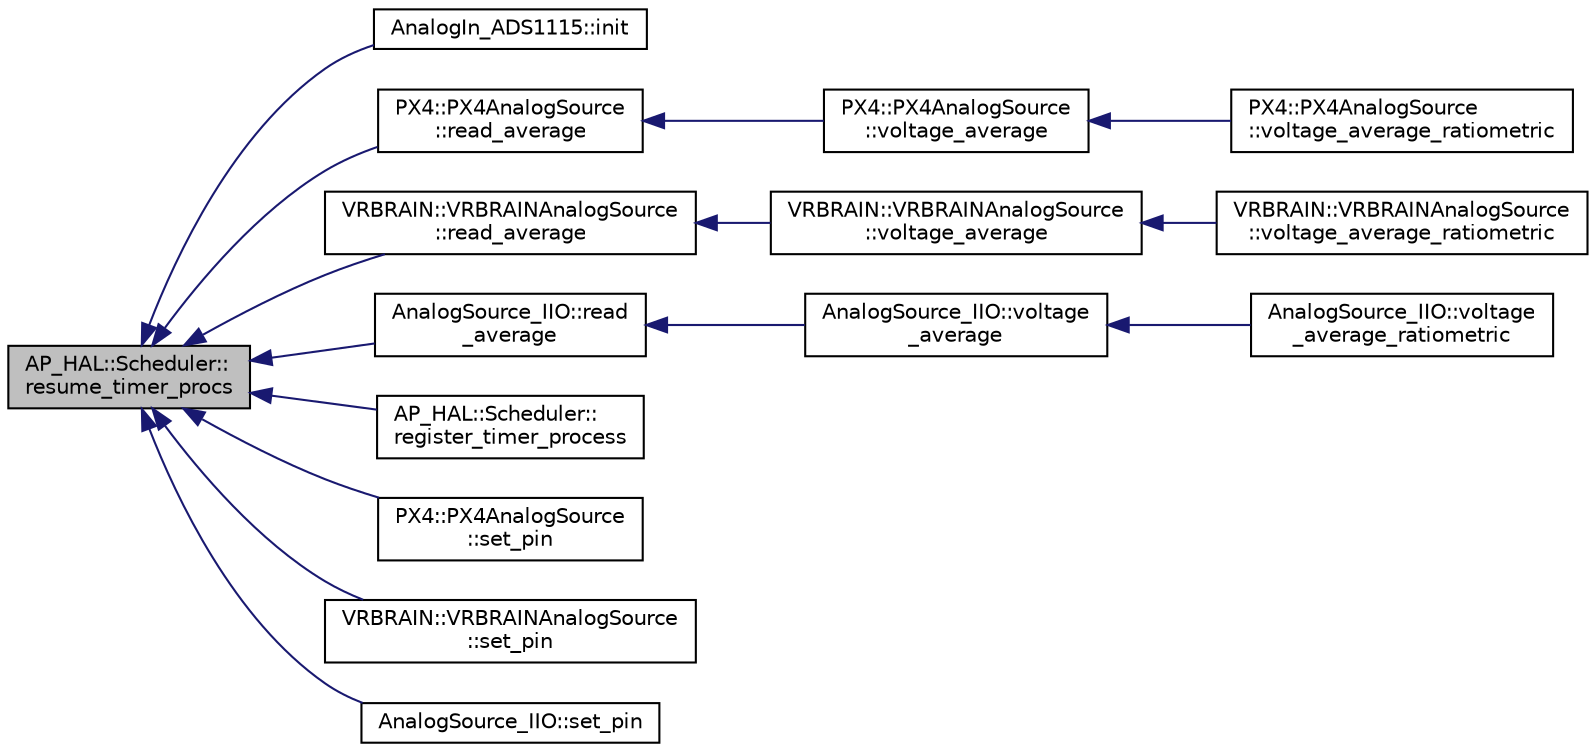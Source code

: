 digraph "AP_HAL::Scheduler::resume_timer_procs"
{
 // INTERACTIVE_SVG=YES
  edge [fontname="Helvetica",fontsize="10",labelfontname="Helvetica",labelfontsize="10"];
  node [fontname="Helvetica",fontsize="10",shape=record];
  rankdir="LR";
  Node1 [label="AP_HAL::Scheduler::\lresume_timer_procs",height=0.2,width=0.4,color="black", fillcolor="grey75", style="filled", fontcolor="black"];
  Node1 -> Node2 [dir="back",color="midnightblue",fontsize="10",style="solid",fontname="Helvetica"];
  Node2 [label="AnalogIn_ADS1115::init",height=0.2,width=0.4,color="black", fillcolor="white", style="filled",URL="$classAnalogIn__ADS1115.html#a4dbe06d5858fbcacea9da4341dd65444"];
  Node1 -> Node3 [dir="back",color="midnightblue",fontsize="10",style="solid",fontname="Helvetica"];
  Node3 [label="PX4::PX4AnalogSource\l::read_average",height=0.2,width=0.4,color="black", fillcolor="white", style="filled",URL="$classPX4_1_1PX4AnalogSource.html#a70fb63a3bf1c7a5613ce9cd78453aadc"];
  Node3 -> Node4 [dir="back",color="midnightblue",fontsize="10",style="solid",fontname="Helvetica"];
  Node4 [label="PX4::PX4AnalogSource\l::voltage_average",height=0.2,width=0.4,color="black", fillcolor="white", style="filled",URL="$classPX4_1_1PX4AnalogSource.html#a254619275d9239396e49c858414a7c25"];
  Node4 -> Node5 [dir="back",color="midnightblue",fontsize="10",style="solid",fontname="Helvetica"];
  Node5 [label="PX4::PX4AnalogSource\l::voltage_average_ratiometric",height=0.2,width=0.4,color="black", fillcolor="white", style="filled",URL="$classPX4_1_1PX4AnalogSource.html#a4a045494b02f13d840c7e8830f6d4e9e"];
  Node1 -> Node6 [dir="back",color="midnightblue",fontsize="10",style="solid",fontname="Helvetica"];
  Node6 [label="VRBRAIN::VRBRAINAnalogSource\l::read_average",height=0.2,width=0.4,color="black", fillcolor="white", style="filled",URL="$classVRBRAIN_1_1VRBRAINAnalogSource.html#a97755c565c9b2cf9016da767d732590e"];
  Node6 -> Node7 [dir="back",color="midnightblue",fontsize="10",style="solid",fontname="Helvetica"];
  Node7 [label="VRBRAIN::VRBRAINAnalogSource\l::voltage_average",height=0.2,width=0.4,color="black", fillcolor="white", style="filled",URL="$classVRBRAIN_1_1VRBRAINAnalogSource.html#adebcdf5de43a73f3ebdd8f1a6f2e9b5b"];
  Node7 -> Node8 [dir="back",color="midnightblue",fontsize="10",style="solid",fontname="Helvetica"];
  Node8 [label="VRBRAIN::VRBRAINAnalogSource\l::voltage_average_ratiometric",height=0.2,width=0.4,color="black", fillcolor="white", style="filled",URL="$classVRBRAIN_1_1VRBRAINAnalogSource.html#a8a4e25afd0b30c9810b1a505a402c8f0"];
  Node1 -> Node9 [dir="back",color="midnightblue",fontsize="10",style="solid",fontname="Helvetica"];
  Node9 [label="AnalogSource_IIO::read\l_average",height=0.2,width=0.4,color="black", fillcolor="white", style="filled",URL="$classAnalogSource__IIO.html#a99e4878021dcfe65223db6416e0c8087"];
  Node9 -> Node10 [dir="back",color="midnightblue",fontsize="10",style="solid",fontname="Helvetica"];
  Node10 [label="AnalogSource_IIO::voltage\l_average",height=0.2,width=0.4,color="black", fillcolor="white", style="filled",URL="$classAnalogSource__IIO.html#a93c21dea3c2b90c0d53d37b0a2d61ed3"];
  Node10 -> Node11 [dir="back",color="midnightblue",fontsize="10",style="solid",fontname="Helvetica"];
  Node11 [label="AnalogSource_IIO::voltage\l_average_ratiometric",height=0.2,width=0.4,color="black", fillcolor="white", style="filled",URL="$classAnalogSource__IIO.html#a9dcf2c3943c42ab9d990819fd57b4370"];
  Node1 -> Node12 [dir="back",color="midnightblue",fontsize="10",style="solid",fontname="Helvetica"];
  Node12 [label="AP_HAL::Scheduler::\lregister_timer_process",height=0.2,width=0.4,color="black", fillcolor="white", style="filled",URL="$classAP__HAL_1_1Scheduler.html#a7b76a3578fca13230ebf3e8f51306ef6"];
  Node1 -> Node13 [dir="back",color="midnightblue",fontsize="10",style="solid",fontname="Helvetica"];
  Node13 [label="PX4::PX4AnalogSource\l::set_pin",height=0.2,width=0.4,color="black", fillcolor="white", style="filled",URL="$classPX4_1_1PX4AnalogSource.html#a9664889e0a5f407152d44da27471e8b0"];
  Node1 -> Node14 [dir="back",color="midnightblue",fontsize="10",style="solid",fontname="Helvetica"];
  Node14 [label="VRBRAIN::VRBRAINAnalogSource\l::set_pin",height=0.2,width=0.4,color="black", fillcolor="white", style="filled",URL="$classVRBRAIN_1_1VRBRAINAnalogSource.html#a2050a1c3972344da090578be53140076"];
  Node1 -> Node15 [dir="back",color="midnightblue",fontsize="10",style="solid",fontname="Helvetica"];
  Node15 [label="AnalogSource_IIO::set_pin",height=0.2,width=0.4,color="black", fillcolor="white", style="filled",URL="$classAnalogSource__IIO.html#a318541caaaae9fd9a4fb916a39064395"];
}
